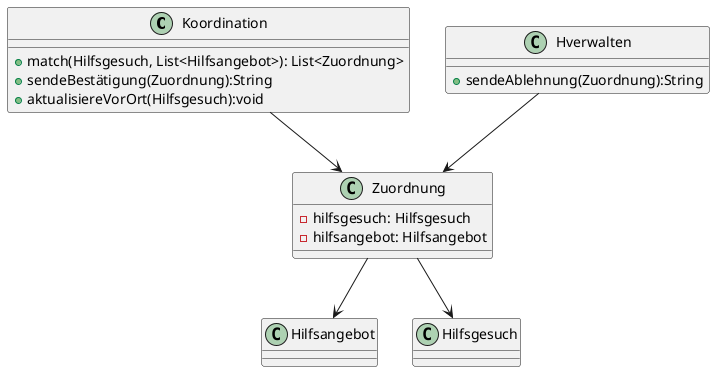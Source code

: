 @startuml
'Logik'
class Koordination {
  + match(Hilfsgesuch, List<Hilfsangebot>): List<Zuordnung>
  + sendeBestätigung(Zuordnung):String
  + aktualisiereVorOrt(Hilfsgesuch):void

}
class Hverwalten{
+ sendeAblehnung(Zuordnung):String
}

class Zuordnung {
  - hilfsgesuch: Hilfsgesuch
  - hilfsangebot: Hilfsangebot
}



Koordination --> Zuordnung
Hverwalten --> Zuordnung
Zuordnung --> Hilfsangebot
Zuordnung --> Hilfsgesuch

@enduml
